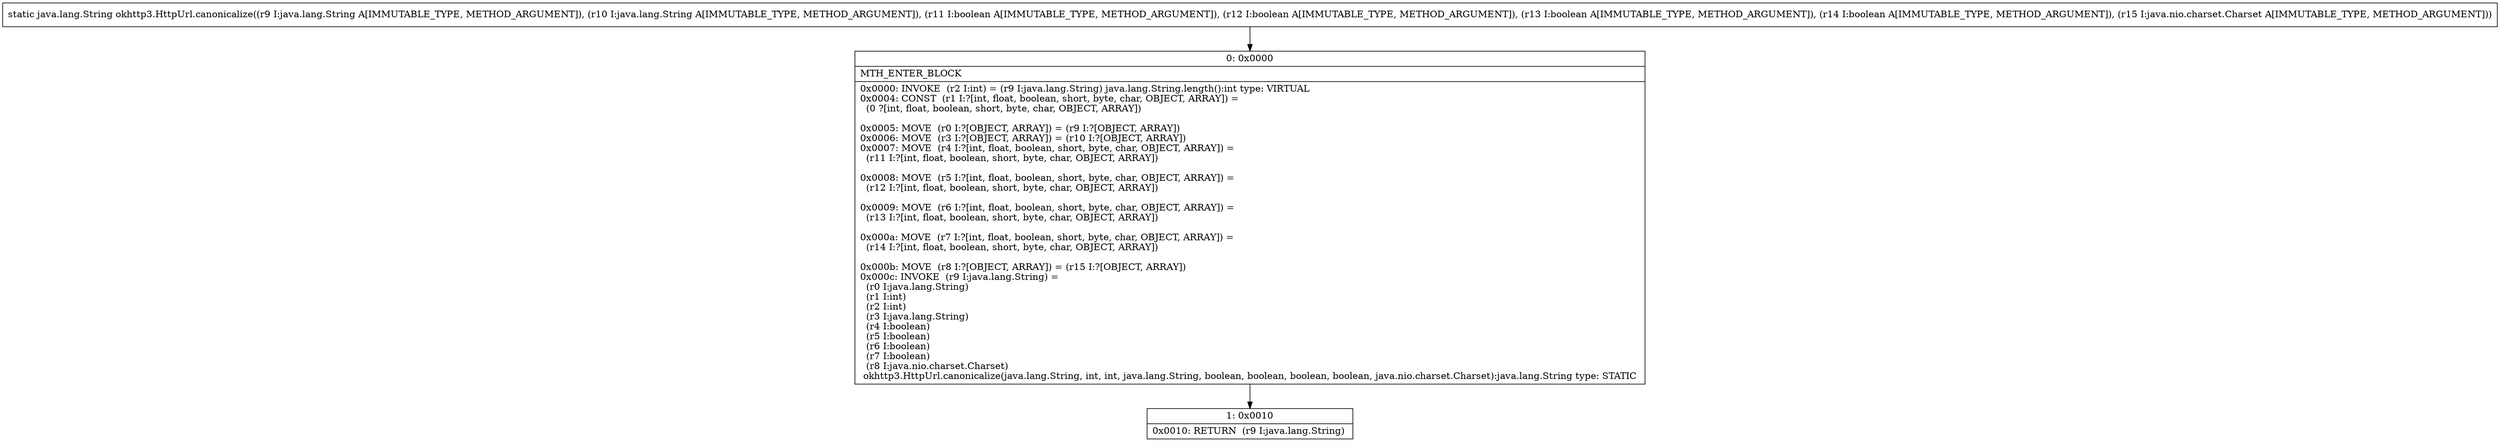 digraph "CFG forokhttp3.HttpUrl.canonicalize(Ljava\/lang\/String;Ljava\/lang\/String;ZZZZLjava\/nio\/charset\/Charset;)Ljava\/lang\/String;" {
Node_0 [shape=record,label="{0\:\ 0x0000|MTH_ENTER_BLOCK\l|0x0000: INVOKE  (r2 I:int) = (r9 I:java.lang.String) java.lang.String.length():int type: VIRTUAL \l0x0004: CONST  (r1 I:?[int, float, boolean, short, byte, char, OBJECT, ARRAY]) = \l  (0 ?[int, float, boolean, short, byte, char, OBJECT, ARRAY])\l \l0x0005: MOVE  (r0 I:?[OBJECT, ARRAY]) = (r9 I:?[OBJECT, ARRAY]) \l0x0006: MOVE  (r3 I:?[OBJECT, ARRAY]) = (r10 I:?[OBJECT, ARRAY]) \l0x0007: MOVE  (r4 I:?[int, float, boolean, short, byte, char, OBJECT, ARRAY]) = \l  (r11 I:?[int, float, boolean, short, byte, char, OBJECT, ARRAY])\l \l0x0008: MOVE  (r5 I:?[int, float, boolean, short, byte, char, OBJECT, ARRAY]) = \l  (r12 I:?[int, float, boolean, short, byte, char, OBJECT, ARRAY])\l \l0x0009: MOVE  (r6 I:?[int, float, boolean, short, byte, char, OBJECT, ARRAY]) = \l  (r13 I:?[int, float, boolean, short, byte, char, OBJECT, ARRAY])\l \l0x000a: MOVE  (r7 I:?[int, float, boolean, short, byte, char, OBJECT, ARRAY]) = \l  (r14 I:?[int, float, boolean, short, byte, char, OBJECT, ARRAY])\l \l0x000b: MOVE  (r8 I:?[OBJECT, ARRAY]) = (r15 I:?[OBJECT, ARRAY]) \l0x000c: INVOKE  (r9 I:java.lang.String) = \l  (r0 I:java.lang.String)\l  (r1 I:int)\l  (r2 I:int)\l  (r3 I:java.lang.String)\l  (r4 I:boolean)\l  (r5 I:boolean)\l  (r6 I:boolean)\l  (r7 I:boolean)\l  (r8 I:java.nio.charset.Charset)\l okhttp3.HttpUrl.canonicalize(java.lang.String, int, int, java.lang.String, boolean, boolean, boolean, boolean, java.nio.charset.Charset):java.lang.String type: STATIC \l}"];
Node_1 [shape=record,label="{1\:\ 0x0010|0x0010: RETURN  (r9 I:java.lang.String) \l}"];
MethodNode[shape=record,label="{static java.lang.String okhttp3.HttpUrl.canonicalize((r9 I:java.lang.String A[IMMUTABLE_TYPE, METHOD_ARGUMENT]), (r10 I:java.lang.String A[IMMUTABLE_TYPE, METHOD_ARGUMENT]), (r11 I:boolean A[IMMUTABLE_TYPE, METHOD_ARGUMENT]), (r12 I:boolean A[IMMUTABLE_TYPE, METHOD_ARGUMENT]), (r13 I:boolean A[IMMUTABLE_TYPE, METHOD_ARGUMENT]), (r14 I:boolean A[IMMUTABLE_TYPE, METHOD_ARGUMENT]), (r15 I:java.nio.charset.Charset A[IMMUTABLE_TYPE, METHOD_ARGUMENT])) }"];
MethodNode -> Node_0;
Node_0 -> Node_1;
}

